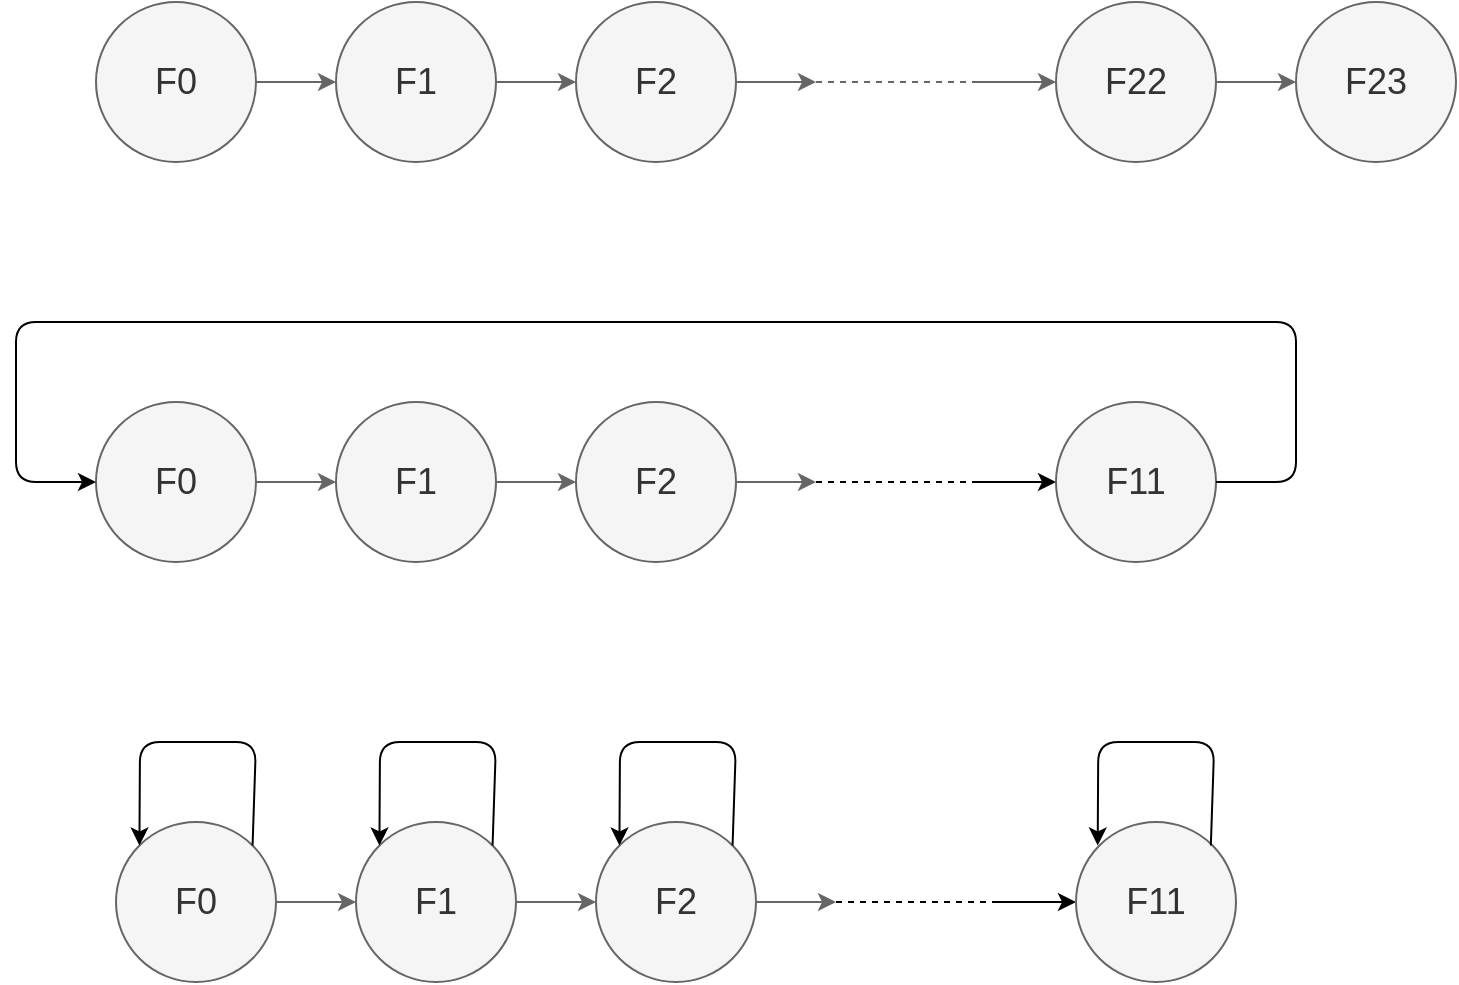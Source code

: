 <mxfile version="12.4.2" type="github" pages="1"><diagram id="kPH2LuuM1l83kEXKOSq8" name="Page-1"><mxGraphModel dx="865" dy="457" grid="0" gridSize="10" guides="1" tooltips="1" connect="1" arrows="1" fold="1" page="1" pageScale="1" pageWidth="850" pageHeight="1100" math="0" shadow="0"><root><mxCell id="0"/><mxCell id="1" parent="0"/><mxCell id="RFYnEncjgnAdAw_rGaG9-1" value="F0" style="ellipse;whiteSpace=wrap;html=1;aspect=fixed;fillColor=#f5f5f5;strokeColor=#666666;fontColor=#333333;fontSize=18;" vertex="1" parent="1"><mxGeometry x="80" y="440" width="80" height="80" as="geometry"/></mxCell><mxCell id="RFYnEncjgnAdAw_rGaG9-2" value="F1" style="ellipse;whiteSpace=wrap;html=1;aspect=fixed;fillColor=#f5f5f5;strokeColor=#666666;fontColor=#333333;fontSize=18;" vertex="1" parent="1"><mxGeometry x="200" y="440" width="80" height="80" as="geometry"/></mxCell><mxCell id="RFYnEncjgnAdAw_rGaG9-3" value="F2" style="ellipse;whiteSpace=wrap;html=1;aspect=fixed;fillColor=#f5f5f5;strokeColor=#666666;fontColor=#333333;fontSize=18;" vertex="1" parent="1"><mxGeometry x="320" y="440" width="80" height="80" as="geometry"/></mxCell><mxCell id="RFYnEncjgnAdAw_rGaG9-4" value="F23" style="ellipse;whiteSpace=wrap;html=1;aspect=fixed;fillColor=#f5f5f5;strokeColor=#666666;fontColor=#333333;fontSize=18;" vertex="1" parent="1"><mxGeometry x="680" y="240" width="80" height="80" as="geometry"/></mxCell><mxCell id="RFYnEncjgnAdAw_rGaG9-5" value="F22" style="ellipse;whiteSpace=wrap;html=1;aspect=fixed;fillColor=#f5f5f5;strokeColor=#666666;fontColor=#333333;fontSize=18;" vertex="1" parent="1"><mxGeometry x="560" y="240" width="80" height="80" as="geometry"/></mxCell><mxCell id="RFYnEncjgnAdAw_rGaG9-6" value="" style="endArrow=classic;html=1;exitX=1;exitY=0.5;exitDx=0;exitDy=0;entryX=0;entryY=0.5;entryDx=0;entryDy=0;fillColor=#f5f5f5;strokeColor=#666666;fontSize=18;" edge="1" parent="1" source="RFYnEncjgnAdAw_rGaG9-1" target="RFYnEncjgnAdAw_rGaG9-2"><mxGeometry width="50" height="50" relative="1" as="geometry"><mxPoint x="200" y="610" as="sourcePoint"/><mxPoint x="250" y="560" as="targetPoint"/></mxGeometry></mxCell><mxCell id="RFYnEncjgnAdAw_rGaG9-7" value="" style="endArrow=classic;html=1;exitX=1;exitY=0.5;exitDx=0;exitDy=0;entryX=0;entryY=0.5;entryDx=0;entryDy=0;fillColor=#f5f5f5;strokeColor=#666666;fontSize=18;" edge="1" parent="1" source="RFYnEncjgnAdAw_rGaG9-2" target="RFYnEncjgnAdAw_rGaG9-3"><mxGeometry width="50" height="50" relative="1" as="geometry"><mxPoint x="350" y="650" as="sourcePoint"/><mxPoint x="400" y="600" as="targetPoint"/></mxGeometry></mxCell><mxCell id="RFYnEncjgnAdAw_rGaG9-8" value="" style="endArrow=classic;html=1;exitX=1;exitY=0.5;exitDx=0;exitDy=0;fillColor=#f5f5f5;strokeColor=#666666;fontSize=18;" edge="1" parent="1" source="RFYnEncjgnAdAw_rGaG9-5" target="RFYnEncjgnAdAw_rGaG9-4"><mxGeometry width="50" height="50" relative="1" as="geometry"><mxPoint x="680" y="410" as="sourcePoint"/><mxPoint x="730" y="360" as="targetPoint"/></mxGeometry></mxCell><mxCell id="RFYnEncjgnAdAw_rGaG9-9" value="" style="endArrow=classic;html=1;exitX=1;exitY=0.5;exitDx=0;exitDy=0;fillColor=#f5f5f5;strokeColor=#666666;fontSize=18;" edge="1" parent="1" source="RFYnEncjgnAdAw_rGaG9-3"><mxGeometry width="50" height="50" relative="1" as="geometry"><mxPoint x="390" y="580" as="sourcePoint"/><mxPoint x="440" y="480" as="targetPoint"/></mxGeometry></mxCell><mxCell id="RFYnEncjgnAdAw_rGaG9-10" value="" style="endArrow=classic;html=1;entryX=0;entryY=0.5;entryDx=0;entryDy=0;fillColor=#f5f5f5;strokeColor=#666666;fontSize=18;" edge="1" parent="1" target="RFYnEncjgnAdAw_rGaG9-5"><mxGeometry width="50" height="50" relative="1" as="geometry"><mxPoint x="520" y="280" as="sourcePoint"/><mxPoint x="600" y="350" as="targetPoint"/></mxGeometry></mxCell><mxCell id="RFYnEncjgnAdAw_rGaG9-11" value="" style="endArrow=none;dashed=1;html=1;fillColor=#f5f5f5;strokeColor=#666666;fontSize=18;" edge="1" parent="1"><mxGeometry width="50" height="50" relative="1" as="geometry"><mxPoint x="440" y="280" as="sourcePoint"/><mxPoint x="520" y="280" as="targetPoint"/></mxGeometry></mxCell><mxCell id="RFYnEncjgnAdAw_rGaG9-12" value="" style="endArrow=classic;html=1;fontSize=18;entryX=0;entryY=0.5;entryDx=0;entryDy=0;" edge="1" parent="1" target="RFYnEncjgnAdAw_rGaG9-13"><mxGeometry width="50" height="50" relative="1" as="geometry"><mxPoint x="520" y="480" as="sourcePoint"/><mxPoint x="540" y="450" as="targetPoint"/></mxGeometry></mxCell><mxCell id="RFYnEncjgnAdAw_rGaG9-13" value="F11" style="ellipse;whiteSpace=wrap;html=1;aspect=fixed;fillColor=#f5f5f5;strokeColor=#666666;fontColor=#333333;fontSize=18;" vertex="1" parent="1"><mxGeometry x="560" y="440" width="80" height="80" as="geometry"/></mxCell><mxCell id="RFYnEncjgnAdAw_rGaG9-14" value="" style="endArrow=none;dashed=1;html=1;fontSize=18;" edge="1" parent="1"><mxGeometry width="50" height="50" relative="1" as="geometry"><mxPoint x="440" y="480" as="sourcePoint"/><mxPoint x="520" y="480" as="targetPoint"/></mxGeometry></mxCell><mxCell id="RFYnEncjgnAdAw_rGaG9-15" value="F0" style="ellipse;whiteSpace=wrap;html=1;aspect=fixed;fillColor=#f5f5f5;strokeColor=#666666;fontColor=#333333;fontSize=18;" vertex="1" parent="1"><mxGeometry x="80" y="240" width="80" height="80" as="geometry"/></mxCell><mxCell id="RFYnEncjgnAdAw_rGaG9-16" value="F1" style="ellipse;whiteSpace=wrap;html=1;aspect=fixed;fillColor=#f5f5f5;strokeColor=#666666;fontColor=#333333;fontSize=18;" vertex="1" parent="1"><mxGeometry x="200" y="240" width="80" height="80" as="geometry"/></mxCell><mxCell id="RFYnEncjgnAdAw_rGaG9-17" value="F2" style="ellipse;whiteSpace=wrap;html=1;aspect=fixed;fillColor=#f5f5f5;strokeColor=#666666;fontColor=#333333;fontSize=18;" vertex="1" parent="1"><mxGeometry x="320" y="240" width="80" height="80" as="geometry"/></mxCell><mxCell id="RFYnEncjgnAdAw_rGaG9-18" value="" style="endArrow=classic;html=1;exitX=1;exitY=0.5;exitDx=0;exitDy=0;entryX=0;entryY=0.5;entryDx=0;entryDy=0;fillColor=#f5f5f5;strokeColor=#666666;fontSize=18;" edge="1" parent="1" source="RFYnEncjgnAdAw_rGaG9-15" target="RFYnEncjgnAdAw_rGaG9-16"><mxGeometry width="50" height="50" relative="1" as="geometry"><mxPoint x="200" y="410" as="sourcePoint"/><mxPoint x="250" y="360" as="targetPoint"/></mxGeometry></mxCell><mxCell id="RFYnEncjgnAdAw_rGaG9-19" value="" style="endArrow=classic;html=1;exitX=1;exitY=0.5;exitDx=0;exitDy=0;entryX=0;entryY=0.5;entryDx=0;entryDy=0;fillColor=#f5f5f5;strokeColor=#666666;fontSize=18;" edge="1" parent="1" source="RFYnEncjgnAdAw_rGaG9-16" target="RFYnEncjgnAdAw_rGaG9-17"><mxGeometry width="50" height="50" relative="1" as="geometry"><mxPoint x="350" y="450" as="sourcePoint"/><mxPoint x="400" y="400" as="targetPoint"/></mxGeometry></mxCell><mxCell id="RFYnEncjgnAdAw_rGaG9-20" value="" style="endArrow=classic;html=1;exitX=1;exitY=0.5;exitDx=0;exitDy=0;fillColor=#f5f5f5;strokeColor=#666666;fontSize=18;" edge="1" parent="1" source="RFYnEncjgnAdAw_rGaG9-17"><mxGeometry width="50" height="50" relative="1" as="geometry"><mxPoint x="390" y="380" as="sourcePoint"/><mxPoint x="440" y="280" as="targetPoint"/></mxGeometry></mxCell><mxCell id="RFYnEncjgnAdAw_rGaG9-22" value="" style="endArrow=classic;html=1;fontSize=18;exitX=1;exitY=0.5;exitDx=0;exitDy=0;entryX=0;entryY=0.5;entryDx=0;entryDy=0;" edge="1" parent="1" source="RFYnEncjgnAdAw_rGaG9-13" target="RFYnEncjgnAdAw_rGaG9-1"><mxGeometry width="50" height="50" relative="1" as="geometry"><mxPoint x="690" y="500" as="sourcePoint"/><mxPoint x="40" y="480" as="targetPoint"/><Array as="points"><mxPoint x="680" y="480"/><mxPoint x="680" y="400"/><mxPoint x="40" y="400"/><mxPoint x="40" y="480"/></Array></mxGeometry></mxCell><mxCell id="RFYnEncjgnAdAw_rGaG9-23" value="F0" style="ellipse;whiteSpace=wrap;html=1;aspect=fixed;fillColor=#f5f5f5;strokeColor=#666666;fontColor=#333333;fontSize=18;" vertex="1" parent="1"><mxGeometry x="90" y="650" width="80" height="80" as="geometry"/></mxCell><mxCell id="RFYnEncjgnAdAw_rGaG9-24" value="F1" style="ellipse;whiteSpace=wrap;html=1;aspect=fixed;fillColor=#f5f5f5;strokeColor=#666666;fontColor=#333333;fontSize=18;" vertex="1" parent="1"><mxGeometry x="210" y="650" width="80" height="80" as="geometry"/></mxCell><mxCell id="RFYnEncjgnAdAw_rGaG9-25" value="F2" style="ellipse;whiteSpace=wrap;html=1;aspect=fixed;fillColor=#f5f5f5;strokeColor=#666666;fontColor=#333333;fontSize=18;" vertex="1" parent="1"><mxGeometry x="330" y="650" width="80" height="80" as="geometry"/></mxCell><mxCell id="RFYnEncjgnAdAw_rGaG9-26" value="" style="endArrow=classic;html=1;exitX=1;exitY=0.5;exitDx=0;exitDy=0;entryX=0;entryY=0.5;entryDx=0;entryDy=0;fillColor=#f5f5f5;strokeColor=#666666;fontSize=18;" edge="1" parent="1" source="RFYnEncjgnAdAw_rGaG9-23" target="RFYnEncjgnAdAw_rGaG9-24"><mxGeometry width="50" height="50" relative="1" as="geometry"><mxPoint x="210" y="820" as="sourcePoint"/><mxPoint x="260" y="770" as="targetPoint"/></mxGeometry></mxCell><mxCell id="RFYnEncjgnAdAw_rGaG9-27" value="" style="endArrow=classic;html=1;exitX=1;exitY=0.5;exitDx=0;exitDy=0;entryX=0;entryY=0.5;entryDx=0;entryDy=0;fillColor=#f5f5f5;strokeColor=#666666;fontSize=18;" edge="1" parent="1" source="RFYnEncjgnAdAw_rGaG9-24" target="RFYnEncjgnAdAw_rGaG9-25"><mxGeometry width="50" height="50" relative="1" as="geometry"><mxPoint x="360" y="860" as="sourcePoint"/><mxPoint x="410" y="810" as="targetPoint"/></mxGeometry></mxCell><mxCell id="RFYnEncjgnAdAw_rGaG9-28" value="" style="endArrow=classic;html=1;exitX=1;exitY=0.5;exitDx=0;exitDy=0;fillColor=#f5f5f5;strokeColor=#666666;fontSize=18;" edge="1" parent="1" source="RFYnEncjgnAdAw_rGaG9-25"><mxGeometry width="50" height="50" relative="1" as="geometry"><mxPoint x="400" y="790" as="sourcePoint"/><mxPoint x="450" y="690" as="targetPoint"/></mxGeometry></mxCell><mxCell id="RFYnEncjgnAdAw_rGaG9-29" value="" style="endArrow=classic;html=1;fontSize=18;entryX=0;entryY=0.5;entryDx=0;entryDy=0;" edge="1" parent="1" target="RFYnEncjgnAdAw_rGaG9-30"><mxGeometry width="50" height="50" relative="1" as="geometry"><mxPoint x="530" y="690" as="sourcePoint"/><mxPoint x="550" y="660" as="targetPoint"/></mxGeometry></mxCell><mxCell id="RFYnEncjgnAdAw_rGaG9-30" value="F11" style="ellipse;whiteSpace=wrap;html=1;aspect=fixed;fillColor=#f5f5f5;strokeColor=#666666;fontColor=#333333;fontSize=18;" vertex="1" parent="1"><mxGeometry x="570" y="650" width="80" height="80" as="geometry"/></mxCell><mxCell id="RFYnEncjgnAdAw_rGaG9-31" value="" style="endArrow=none;dashed=1;html=1;fontSize=18;" edge="1" parent="1"><mxGeometry width="50" height="50" relative="1" as="geometry"><mxPoint x="450" y="690" as="sourcePoint"/><mxPoint x="530" y="690" as="targetPoint"/></mxGeometry></mxCell><mxCell id="RFYnEncjgnAdAw_rGaG9-36" value="" style="endArrow=classic;html=1;fontSize=18;exitX=1;exitY=0;exitDx=0;exitDy=0;entryX=0;entryY=0;entryDx=0;entryDy=0;" edge="1" parent="1" source="RFYnEncjgnAdAw_rGaG9-23" target="RFYnEncjgnAdAw_rGaG9-23"><mxGeometry width="50" height="50" relative="1" as="geometry"><mxPoint x="160" y="620" as="sourcePoint"/><mxPoint x="100" y="610" as="targetPoint"/><Array as="points"><mxPoint x="160" y="610"/><mxPoint x="102" y="610"/></Array></mxGeometry></mxCell><mxCell id="RFYnEncjgnAdAw_rGaG9-37" value="" style="endArrow=classic;html=1;fontSize=18;exitX=1;exitY=0;exitDx=0;exitDy=0;entryX=0;entryY=0;entryDx=0;entryDy=0;" edge="1" parent="1"><mxGeometry width="50" height="50" relative="1" as="geometry"><mxPoint x="278.284" y="661.716" as="sourcePoint"/><mxPoint x="221.716" y="661.716" as="targetPoint"/><Array as="points"><mxPoint x="280" y="610"/><mxPoint x="222" y="610"/></Array></mxGeometry></mxCell><mxCell id="RFYnEncjgnAdAw_rGaG9-38" value="" style="endArrow=classic;html=1;fontSize=18;exitX=1;exitY=0;exitDx=0;exitDy=0;entryX=0;entryY=0;entryDx=0;entryDy=0;" edge="1" parent="1"><mxGeometry width="50" height="50" relative="1" as="geometry"><mxPoint x="398.284" y="661.716" as="sourcePoint"/><mxPoint x="341.716" y="661.716" as="targetPoint"/><Array as="points"><mxPoint x="400" y="610"/><mxPoint x="342" y="610"/></Array></mxGeometry></mxCell><mxCell id="RFYnEncjgnAdAw_rGaG9-39" value="" style="endArrow=classic;html=1;fontSize=18;exitX=1;exitY=0;exitDx=0;exitDy=0;entryX=0;entryY=0;entryDx=0;entryDy=0;" edge="1" parent="1"><mxGeometry width="50" height="50" relative="1" as="geometry"><mxPoint x="637.424" y="661.716" as="sourcePoint"/><mxPoint x="580.856" y="661.716" as="targetPoint"/><Array as="points"><mxPoint x="639.14" y="610"/><mxPoint x="581.14" y="610"/></Array></mxGeometry></mxCell></root></mxGraphModel></diagram></mxfile>